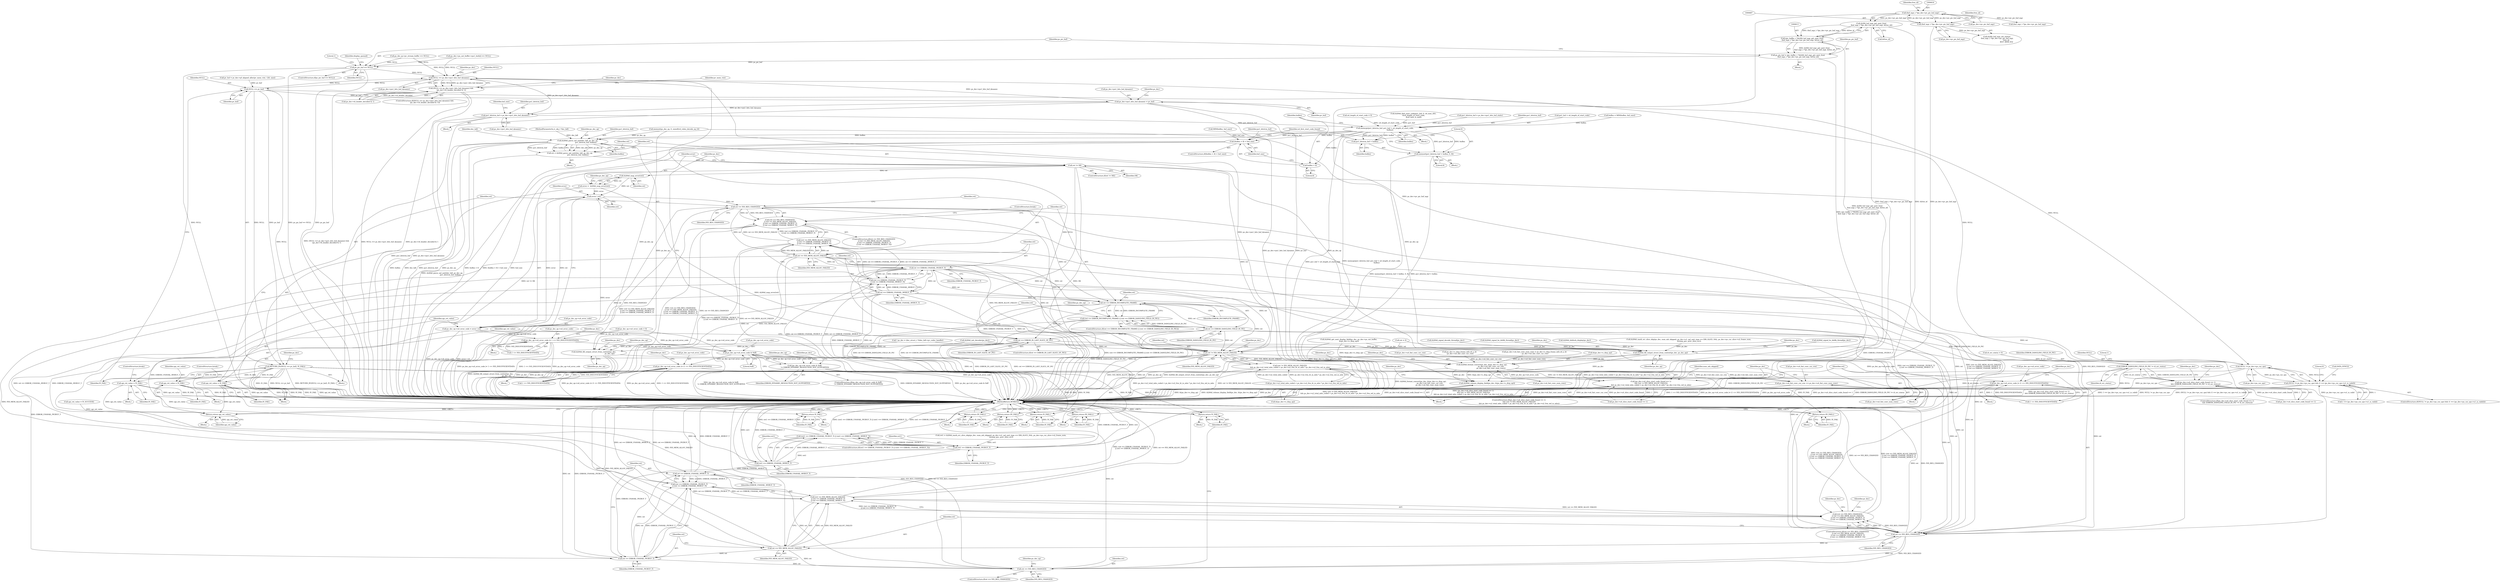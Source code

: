 digraph "0_Android_e629194c62a9a129ce378e08cb1059a8a53f1795@API" {
"1000614" [label="(Call,ih264_buf_mgr_get_next_free(\n (buf_mgr_t *)ps_dec->pv_pic_buf_mgr, &free_id))"];
"1000615" [label="(Call,(buf_mgr_t *)ps_dec->pv_pic_buf_mgr)"];
"1000686" [label="(Call,(buf_mgr_t *)ps_dec->pv_pic_buf_mgr)"];
"1000612" [label="(Call,(pic_buffer_t *)ih264_buf_mgr_get_next_free(\n (buf_mgr_t *)ps_dec->pv_pic_buf_mgr, &free_id))"];
"1000610" [label="(Call,ps_pic_buf = (pic_buffer_t *)ih264_buf_mgr_get_next_free(\n (buf_mgr_t *)ps_dec->pv_pic_buf_mgr, &free_id))"];
"1000623" [label="(Call,ps_pic_buf == NULL)"];
"1000990" [label="(Call,NULL == ps_dec->pu1_bits_buf_dynamic)"];
"1000989" [label="(Call,(NULL == ps_dec->pu1_bits_buf_dynamic) &&\n (ps_dec->i4_header_decoded & 1))"];
"1001031" [label="(Call,NULL == pv_buf)"];
"1001030" [label="(Call,RETURN_IF((NULL == pv_buf), IV_FAIL))"];
"1001190" [label="(Return,return (IV_FAIL);)"];
"1001258" [label="(Return,return (IV_FAIL);)"];
"1001303" [label="(Call,api_ret_value = IV_FAIL)"];
"1002122" [label="(Return,return api_ret_value;)"];
"1001338" [label="(Call,api_ret_value = IV_FAIL)"];
"1001347" [label="(Call,api_ret_value = IV_FAIL)"];
"1001395" [label="(Return,return (IV_FAIL);)"];
"1001534" [label="(Return,return IV_FAIL;)"];
"1001574" [label="(Return,return IV_FAIL;)"];
"1001786" [label="(Return,return (IV_FAIL);)"];
"1001847" [label="(Return,return IV_FAIL;)"];
"1001035" [label="(Call,ps_dec->pu1_bits_buf_dynamic = pv_buf)"];
"1001050" [label="(Call,pu1_bitstrm_buf = ps_dec->pu1_bits_buf_dynamic)"];
"1001195" [label="(Call,memcpy(pu1_bitstrm_buf, pu1_buf + u4_length_of_start_code,\n                   buflen))"];
"1001202" [label="(Call,(buflen + 8) < buf_size)"];
"1001203" [label="(Call,buflen + 8)"];
"1001208" [label="(Call,memset(pu1_bitstrm_buf + buflen, 0, 8))"];
"1001209" [label="(Call,pu1_bitstrm_buf + buflen)"];
"1001281" [label="(Call,ih264d_parse_nal_unit(dec_hdl, ps_dec_op,\n                              pu1_bitstrm_buf, buflen))"];
"1001243" [label="(Call,ih264d_fill_output_struct_from_context(ps_dec,\n                                                           ps_dec_op))"];
"1001279" [label="(Call,ret = ih264d_parse_nal_unit(dec_hdl, ps_dec_op,\n                              pu1_bitstrm_buf, buflen))"];
"1001287" [label="(Call,ret != OK)"];
"1001294" [label="(Call,ih264d_map_error(ret))"];
"1001292" [label="(Call,error =  ih264d_map_error(ret))"];
"1001300" [label="(Call,error | ret)"];
"1001296" [label="(Call,ps_dec_op->u4_error_code = error | ret)"];
"1001229" [label="(Call,ps_dec_op->u4_error_code |= 1 << IVD_INSUFFICIENTDATA)"];
"1001690" [label="(Call,ps_dec_op->u4_error_code & 0xff)"];
"1001689" [label="(Call,(ps_dec_op->u4_error_code & 0xff)\n != ERROR_DYNAMIC_RESOLUTION_NOT_SUPPORTED)"];
"1001722" [label="(Call,ps_dec_op->u4_error_code |= (1 << IVD_INSUFFICIENTDATA))"];
"1001742" [label="(Call,ps_dec_op->u4_error_code |= (1 << IVD_INSUFFICIENTDATA))"];
"1001308" [label="(Call,ret == IVD_RES_CHANGED)"];
"1001307" [label="(Call,(ret == IVD_RES_CHANGED)\n || (ret == IVD_MEM_ALLOC_FAILED)\n || (ret == ERROR_UNAVAIL_PICBUF_T)\n || (ret == ERROR_UNAVAIL_MVBUF_T))"];
"1001537" [label="(Call,(ret == IVD_RES_CHANGED)\n || (ret == IVD_MEM_ALLOC_FAILED)\n || (ret == ERROR_UNAVAIL_PICBUF_T)\n || (ret == ERROR_UNAVAIL_MVBUF_T))"];
"1001312" [label="(Call,ret == IVD_MEM_ALLOC_FAILED)"];
"1001311" [label="(Call,(ret == IVD_MEM_ALLOC_FAILED)\n || (ret == ERROR_UNAVAIL_PICBUF_T)\n || (ret == ERROR_UNAVAIL_MVBUF_T))"];
"1001541" [label="(Call,(ret == IVD_MEM_ALLOC_FAILED)\n || (ret == ERROR_UNAVAIL_PICBUF_T)\n || (ret == ERROR_UNAVAIL_MVBUF_T))"];
"1001316" [label="(Call,ret == ERROR_UNAVAIL_PICBUF_T)"];
"1001315" [label="(Call,(ret == ERROR_UNAVAIL_PICBUF_T)\n || (ret == ERROR_UNAVAIL_MVBUF_T))"];
"1001545" [label="(Call,(ret == ERROR_UNAVAIL_PICBUF_T)\n || (ret == ERROR_UNAVAIL_MVBUF_T))"];
"1001319" [label="(Call,ret == ERROR_UNAVAIL_MVBUF_T)"];
"1001326" [label="(Call,ret == ERROR_INCOMPLETE_FRAME)"];
"1001325" [label="(Call,(ret == ERROR_INCOMPLETE_FRAME) || (ret == ERROR_DANGLING_FIELD_IN_PIC))"];
"1001329" [label="(Call,ret == ERROR_DANGLING_FIELD_IN_PIC)"];
"1001343" [label="(Call,ret == ERROR_IN_LAST_SLICE_OF_PIC)"];
"1001458" [label="(Call,ret != IVD_MEM_ALLOC_FAILED)"];
"1001457" [label="(Call,(ret != IVD_MEM_ALLOC_FAILED)\n && ps_dec->u2_total_mbs_coded < ps_dec->u2_frm_ht_in_mbs * ps_dec->u2_frm_wd_in_mbs)"];
"1001451" [label="(Call,(ps_dec->u4_slice_start_code_found == 1)\n && (ret != IVD_MEM_ALLOC_FAILED)\n && ps_dec->u2_total_mbs_coded < ps_dec->u2_frm_ht_in_mbs * ps_dec->u2_frm_wd_in_mbs)"];
"1001538" [label="(Call,ret == IVD_RES_CHANGED)"];
"1001542" [label="(Call,ret == IVD_MEM_ALLOC_FAILED)"];
"1001546" [label="(Call,ret == ERROR_UNAVAIL_PICBUF_T)"];
"1001549" [label="(Call,ret == ERROR_UNAVAIL_MVBUF_T)"];
"1001565" [label="(Call,ret == IVD_RES_CHANGED)"];
"1001795" [label="(Call,ERROR_DANGLING_FIELD_IN_PIC != i4_err_status)"];
"1001789" [label="(Call,(ps_dec->u4_slice_start_code_found == 1)\n && (ERROR_DANGLING_FIELD_IN_PIC != i4_err_status))"];
"1001530" [label="(Call,ret1 == ERROR_UNAVAIL_MVBUF_T)"];
"1001526" [label="(Call,(ret1 == ERROR_UNAVAIL_PICBUF_T) || (ret1 == ERROR_UNAVAIL_MVBUF_T))"];
"1001527" [label="(Call,ret1 == ERROR_UNAVAIL_PICBUF_T)"];
"1002004" [label="(Call,ih264d_fill_output_struct_from_context(ps_dec, ps_dec_op))"];
"1002035" [label="(Call,ih264d_format_convert(ps_dec, &(ps_dec->s_disp_op),\n                                  ps_dec->u4_fmt_conv_cur_row,\n                                  ps_dec->u4_fmt_conv_num_rows))"];
"1002047" [label="(Call,ps_dec->u4_fmt_conv_cur_row += ps_dec->u4_fmt_conv_num_rows)"];
"1002054" [label="(Call,ih264d_release_display_field(ps_dec, &(ps_dec->s_disp_op)))"];
"1002082" [label="(Call,NULL != ps_dec->ps_cur_sps)"];
"1002081" [label="(Call,(NULL != ps_dec->ps_cur_sps) && (1 == (ps_dec->ps_cur_sps->u1_is_valid)))"];
"1001396" [label="(Identifier,IV_FAIL)"];
"1001289" [label="(Identifier,OK)"];
"1001245" [label="(Identifier,ps_dec_op)"];
"1002084" [label="(Call,ps_dec->ps_cur_sps)"];
"1002035" [label="(Call,ih264d_format_convert(ps_dec, &(ps_dec->s_disp_op),\n                                  ps_dec->u4_fmt_conv_cur_row,\n                                  ps_dec->u4_fmt_conv_num_rows))"];
"1001552" [label="(Block,)"];
"1001786" [label="(Return,return (IV_FAIL);)"];
"1001306" [label="(ControlStructure,if((ret == IVD_RES_CHANGED)\n || (ret == IVD_MEM_ALLOC_FAILED)\n || (ret == ERROR_UNAVAIL_PICBUF_T)\n || (ret == ERROR_UNAVAIL_MVBUF_T)))"];
"1001324" [label="(ControlStructure,if((ret == ERROR_INCOMPLETE_FRAME) || (ret == ERROR_DANGLING_FIELD_IN_PIC)))"];
"1002004" [label="(Call,ih264d_fill_output_struct_from_context(ps_dec, ps_dec_op))"];
"1001340" [label="(Identifier,IV_FAIL)"];
"1002098" [label="(Literal,0)"];
"1000630" [label="(Identifier,display_queued)"];
"1001200" [label="(Identifier,buflen)"];
"1001292" [label="(Call,error =  ih264d_map_error(ret))"];
"1001294" [label="(Call,ih264d_map_error(ret))"];
"1001229" [label="(Call,ps_dec_op->u4_error_code |= 1 << IVD_INSUFFICIENTDATA)"];
"1002088" [label="(Literal,1)"];
"1001211" [label="(Identifier,buflen)"];
"1001286" [label="(ControlStructure,if(ret != OK))"];
"1002124" [label="(MethodReturn,WORD32)"];
"1002026" [label="(Call,ps_dec->s_disp_frame_info.u4_y_ht\n - ps_dec->u4_fmt_conv_cur_row)"];
"1002056" [label="(Call,&(ps_dec->s_disp_op))"];
"1000192" [label="(Call,api_ret_value = IV_SUCCESS)"];
"1002048" [label="(Call,ps_dec->u4_fmt_conv_cur_row)"];
"1001052" [label="(Call,ps_dec->pu1_bits_buf_dynamic)"];
"1001538" [label="(Call,ret == IVD_RES_CHANGED)"];
"1001233" [label="(Call,1 << IVD_INSUFFICIENTDATA)"];
"1001685" [label="(Call,ih264d_signal_bs_deblk_thread(ps_dec))"];
"1001741" [label="(Block,)"];
"1001529" [label="(Identifier,ERROR_UNAVAIL_PICBUF_T)"];
"1001964" [label="(Block,)"];
"1001743" [label="(Call,ps_dec_op->u4_error_code)"];
"1001077" [label="(Call,ih264d_find_start_code(pu1_buf, 0, u4_max_ofst,\n &u4_length_of_start_code,\n &u4_next_is_aud))"];
"1001295" [label="(Identifier,ret)"];
"1001327" [label="(Identifier,ret)"];
"1001312" [label="(Call,ret == IVD_MEM_ALLOC_FAILED)"];
"1001450" [label="(ControlStructure,if((ps_dec->u4_slice_start_code_found == 1)\n && (ret != IVD_MEM_ALLOC_FAILED)\n && ps_dec->u2_total_mbs_coded < ps_dec->u2_frm_ht_in_mbs * ps_dec->u2_frm_wd_in_mbs))"];
"1001350" [label="(ControlStructure,break;)"];
"1000997" [label="(Identifier,ps_dec)"];
"1001338" [label="(Call,api_ret_value = IV_FAIL)"];
"1001279" [label="(Call,ret = ih264d_parse_nal_unit(dec_hdl, ps_dec_op,\n                              pu1_bitstrm_buf, buflen))"];
"1001318" [label="(Identifier,ERROR_UNAVAIL_PICBUF_T)"];
"1002022" [label="(Call,ps_dec->u4_fmt_conv_num_rows = ps_dec->s_disp_frame_info.u4_y_ht\n - ps_dec->u4_fmt_conv_cur_row)"];
"1001244" [label="(Identifier,ps_dec)"];
"1000686" [label="(Call,(buf_mgr_t *)ps_dec->pv_pic_buf_mgr)"];
"1000611" [label="(Identifier,ps_pic_buf)"];
"1000991" [label="(Identifier,NULL)"];
"1001311" [label="(Call,(ret == IVD_MEM_ALLOC_FAILED)\n || (ret == ERROR_UNAVAIL_PICBUF_T)\n || (ret == ERROR_UNAVAIL_MVBUF_T))"];
"1001345" [label="(Identifier,ERROR_IN_LAST_SLICE_OF_PIC)"];
"1001284" [label="(Identifier,pu1_bitstrm_buf)"];
"1001319" [label="(Call,ret == ERROR_UNAVAIL_MVBUF_T)"];
"1001795" [label="(Call,ERROR_DANGLING_FIELD_IN_PIC != i4_err_status)"];
"1000614" [label="(Call,ih264_buf_mgr_get_next_free(\n (buf_mgr_t *)ps_dec->pv_pic_buf_mgr, &free_id))"];
"1001676" [label="(Call,ih264d_signal_decode_thread(ps_dec))"];
"1002037" [label="(Call,&(ps_dec->s_disp_op))"];
"1001542" [label="(Call,ret == IVD_MEM_ALLOC_FAILED)"];
"1000691" [label="(Identifier,free_id)"];
"1001308" [label="(Call,ret == IVD_RES_CHANGED)"];
"1001049" [label="(Block,)"];
"1001571" [label="(Identifier,ps_dec_op)"];
"1001304" [label="(Identifier,api_ret_value)"];
"1000620" [label="(Call,&free_id)"];
"1001344" [label="(Identifier,ret)"];
"1001302" [label="(Identifier,ret)"];
"1001213" [label="(Literal,8)"];
"1001036" [label="(Call,ps_dec->pu1_bits_buf_dynamic)"];
"1000995" [label="(Call,ps_dec->i4_header_decoded & 1)"];
"1001212" [label="(Literal,0)"];
"1001541" [label="(Call,(ret == IVD_MEM_ALLOC_FAILED)\n || (ret == ERROR_UNAVAIL_PICBUF_T)\n || (ret == ERROR_UNAVAIL_MVBUF_T))"];
"1001463" [label="(Identifier,ps_dec)"];
"1001733" [label="(Identifier,ps_dec)"];
"1001962" [label="(Call,ih264d_signal_bs_deblk_thread(ps_dec))"];
"1001248" [label="(Identifier,ps_dec_op)"];
"1001039" [label="(Identifier,pv_buf)"];
"1001145" [label="(Block,)"];
"1001047" [label="(Identifier,ps_dec)"];
"1001451" [label="(Call,(ps_dec->u4_slice_start_code_found == 1)\n && (ret != IVD_MEM_ALLOC_FAILED)\n && ps_dec->u2_total_mbs_coded < ps_dec->u2_frm_ht_in_mbs * ps_dec->u2_frm_wd_in_mbs)"];
"1001540" [label="(Identifier,IVD_RES_CHANGED)"];
"1001575" [label="(Identifier,IV_FAIL)"];
"1001297" [label="(Call,ps_dec_op->u4_error_code)"];
"1001796" [label="(Identifier,ERROR_DANGLING_FIELD_IN_PIC)"];
"1001461" [label="(Call,ps_dec->u2_total_mbs_coded < ps_dec->u2_frm_ht_in_mbs * ps_dec->u2_frm_wd_in_mbs)"];
"1002081" [label="(Call,(NULL != ps_dec->ps_cur_sps) && (1 == (ps_dec->ps_cur_sps->u1_is_valid)))"];
"1002080" [label="(ControlStructure,if((NULL != ps_dec->ps_cur_sps) && (1 == (ps_dec->ps_cur_sps->u1_is_valid))))"];
"1001282" [label="(Identifier,dec_hdl)"];
"1001528" [label="(Identifier,ret1)"];
"1001034" [label="(Identifier,IV_FAIL)"];
"1001207" [label="(Block,)"];
"1000966" [label="(Block,)"];
"1001690" [label="(Call,ps_dec_op->u4_error_code & 0xff)"];
"1001695" [label="(Identifier,ERROR_DYNAMIC_RESOLUTION_NOT_SUPPORTED)"];
"1001539" [label="(Identifier,ret)"];
"1002083" [label="(Identifier,NULL)"];
"1001395" [label="(Return,return (IV_FAIL);)"];
"1001242" [label="(Block,)"];
"1001298" [label="(Identifier,ps_dec_op)"];
"1001330" [label="(Identifier,ret)"];
"1001190" [label="(Return,return (IV_FAIL);)"];
"1001348" [label="(Identifier,api_ret_value)"];
"1001346" [label="(Block,)"];
"1000612" [label="(Call,(pic_buffer_t *)ih264_buf_mgr_get_next_free(\n (buf_mgr_t *)ps_dec->pv_pic_buf_mgr, &free_id))"];
"1001280" [label="(Identifier,ret)"];
"1001718" [label="(Identifier,ps_dec)"];
"1001191" [label="(Identifier,IV_FAIL)"];
"1001349" [label="(Identifier,IV_FAIL)"];
"1001042" [label="(Identifier,ps_dec)"];
"1001310" [label="(Identifier,IVD_RES_CHANGED)"];
"1002122" [label="(Return,return api_ret_value;)"];
"1001287" [label="(Call,ret != OK)"];
"1000260" [label="(Call,ps_dec_ip->pv_stream_buffer == NULL)"];
"1002006" [label="(Identifier,ps_dec_op)"];
"1002005" [label="(Identifier,ps_dec)"];
"1002036" [label="(Identifier,ps_dec)"];
"1001694" [label="(Literal,0xff)"];
"1002123" [label="(Identifier,api_ret_value)"];
"1000989" [label="(Call,(NULL == ps_dec->pu1_bits_buf_dynamic) &&\n (ps_dec->i4_header_decoded & 1))"];
"1000153" [label="(Call,* ps_dec = (dec_struct_t *)(dec_hdl->pv_codec_handle))"];
"1001313" [label="(Identifier,ret)"];
"1001341" [label="(ControlStructure,break;)"];
"1001285" [label="(Identifier,buflen)"];
"1001035" [label="(Call,ps_dec->pu1_bits_buf_dynamic = pv_buf)"];
"1001787" [label="(Identifier,IV_FAIL)"];
"1001215" [label="(Identifier,u4_first_start_code_found)"];
"1000896" [label="(Call,ih264d_init_decoder(ps_dec))"];
"1001452" [label="(Call,ps_dec->u4_slice_start_code_found == 1)"];
"1001000" [label="(Block,)"];
"1001353" [label="(Identifier,ps_dec)"];
"1001305" [label="(Identifier,IV_FAIL)"];
"1000608" [label="(Block,)"];
"1001544" [label="(Identifier,IVD_MEM_ALLOC_FAILED)"];
"1001095" [label="(Call,MIN(buflen, buf_size))"];
"1001031" [label="(Call,NULL == pv_buf)"];
"1001564" [label="(ControlStructure,if(ret == IVD_RES_CHANGED))"];
"1001323" [label="(ControlStructure,break;)"];
"1001317" [label="(Identifier,ret)"];
"1002051" [label="(Call,ps_dec->u4_fmt_conv_num_rows)"];
"1001751" [label="(Identifier,ps_dec)"];
"1001205" [label="(Literal,8)"];
"1002049" [label="(Identifier,ps_dec)"];
"1001037" [label="(Identifier,ps_dec)"];
"1001326" [label="(Call,ret == ERROR_INCOMPLETE_FRAME)"];
"1001329" [label="(Call,ret == ERROR_DANGLING_FIELD_IN_PIC)"];
"1001746" [label="(Call,1 << IVD_INSUFFICIENTDATA)"];
"1001325" [label="(Call,(ret == ERROR_INCOMPLETE_FRAME) || (ret == ERROR_DANGLING_FIELD_IN_PIC))"];
"1001547" [label="(Identifier,ret)"];
"1001789" [label="(Call,(ps_dec->u4_slice_start_code_found == 1)\n && (ERROR_DANGLING_FIELD_IN_PIC != i4_err_status))"];
"1001788" [label="(ControlStructure,if((ps_dec->u4_slice_start_code_found == 1)\n && (ERROR_DANGLING_FIELD_IN_PIC != i4_err_status)))"];
"1001840" [label="(Call,ih264d_deblock_display(ps_dec))"];
"1001201" [label="(ControlStructure,if((buflen + 8) < buf_size))"];
"1001209" [label="(Call,pu1_bitstrm_buf + buflen)"];
"1000622" [label="(ControlStructure,if(ps_pic_buf == NULL))"];
"1001032" [label="(Identifier,NULL)"];
"1001210" [label="(Identifier,pu1_bitstrm_buf)"];
"1001315" [label="(Call,(ret == ERROR_UNAVAIL_PICBUF_T)\n || (ret == ERROR_UNAVAIL_MVBUF_T))"];
"1001790" [label="(Call,ps_dec->u4_slice_start_code_found == 1)"];
"1001509" [label="(Call,ih264d_mark_err_slice_skip(ps_dec, num_mb_skipped, ps_dec->u1_nal_unit_type == IDR_SLICE_NAL, ps_dec->ps_cur_slice->u2_frame_num,\n &temp_poc, prev_slice_err))"];
"1001195" [label="(Call,memcpy(pu1_bitstrm_buf, pu1_buf + u4_length_of_start_code,\n                   buflen))"];
"1001290" [label="(Block,)"];
"1000623" [label="(Call,ps_pic_buf == NULL)"];
"1001347" [label="(Call,api_ret_value = IV_FAIL)"];
"1001321" [label="(Identifier,ERROR_UNAVAIL_MVBUF_T)"];
"1000151" [label="(Block,)"];
"1001699" [label="(Identifier,ps_dec_op)"];
"1001281" [label="(Call,ih264d_parse_nal_unit(dec_hdl, ps_dec_op,\n                              pu1_bitstrm_buf, buflen))"];
"1000148" [label="(MethodParameterIn,iv_obj_t *dec_hdl)"];
"1001847" [label="(Return,return IV_FAIL;)"];
"1001721" [label="(Block,)"];
"1001202" [label="(Call,(buflen + 8) < buf_size)"];
"1001301" [label="(Identifier,error)"];
"1001848" [label="(Identifier,IV_FAIL)"];
"1001526" [label="(Call,(ret1 == ERROR_UNAVAIL_PICBUF_T) || (ret1 == ERROR_UNAVAIL_MVBUF_T))"];
"1000621" [label="(Identifier,free_id)"];
"1001335" [label="(Identifier,ps_dec_op)"];
"1001578" [label="(Identifier,ps_dec)"];
"1001005" [label="(Identifier,pv_mem_ctxt)"];
"1001460" [label="(Identifier,IVD_MEM_ALLOC_FAILED)"];
"1001958" [label="(Identifier,ps_dec)"];
"1001303" [label="(Call,api_ret_value = IV_FAIL)"];
"1001243" [label="(Call,ih264d_fill_output_struct_from_context(ps_dec,\n                                                           ps_dec_op))"];
"1001458" [label="(Call,ret != IVD_MEM_ALLOC_FAILED)"];
"1000610" [label="(Call,ps_pic_buf = (pic_buffer_t *)ih264_buf_mgr_get_next_free(\n (buf_mgr_t *)ps_dec->pv_pic_buf_mgr, &free_id))"];
"1001062" [label="(Call,pu1_bitstrm_buf = ps_dec->pu1_bits_buf_static)"];
"1002055" [label="(Identifier,ps_dec)"];
"1001223" [label="(Block,)"];
"1001722" [label="(Call,ps_dec_op->u4_error_code |= (1 << IVD_INSUFFICIENTDATA))"];
"1001533" [label="(Block,)"];
"1001206" [label="(Identifier,buf_size)"];
"1001567" [label="(Identifier,IVD_RES_CHANGED)"];
"1002087" [label="(Call,1 == (ps_dec->ps_cur_sps->u1_is_valid))"];
"1001196" [label="(Identifier,pu1_bitstrm_buf)"];
"1001197" [label="(Call,pu1_buf + u4_length_of_start_code)"];
"1001204" [label="(Identifier,buflen)"];
"1001689" [label="(Call,(ps_dec_op->u4_error_code & 0xff)\n != ERROR_DYNAMIC_RESOLUTION_NOT_SUPPORTED)"];
"1002064" [label="(Identifier,ps_dec)"];
"1001726" [label="(Call,1 << IVD_INSUFFICIENTDATA)"];
"1001723" [label="(Call,ps_dec_op->u4_error_code)"];
"1001548" [label="(Identifier,ERROR_UNAVAIL_PICBUF_T)"];
"1001532" [label="(Identifier,ERROR_UNAVAIL_MVBUF_T)"];
"1001314" [label="(Identifier,IVD_MEM_ALLOC_FAILED)"];
"1001688" [label="(ControlStructure,if((ps_dec_op->u4_error_code & 0xff)\n != ERROR_DYNAMIC_RESOLUTION_NOT_SUPPORTED))"];
"1001534" [label="(Return,return IV_FAIL;)"];
"1002082" [label="(Call,NULL != ps_dec->ps_cur_sps)"];
"1001566" [label="(Identifier,ret)"];
"1001293" [label="(Identifier,error)"];
"1001300" [label="(Call,error | ret)"];
"1001507" [label="(Call,ret1 = ih264d_mark_err_slice_skip(ps_dec, num_mb_skipped, ps_dec->u1_nal_unit_type == IDR_SLICE_NAL, ps_dec->ps_cur_slice->u2_frame_num,\n &temp_poc, prev_slice_err))"];
"1000617" [label="(Call,ps_dec->pv_pic_buf_mgr)"];
"1001230" [label="(Call,ps_dec_op->u4_error_code)"];
"1001550" [label="(Identifier,ret)"];
"1002116" [label="(Call,DATA_SYNC())"];
"1001535" [label="(Identifier,IV_FAIL)"];
"1001342" [label="(ControlStructure,if(ret == ERROR_IN_LAST_SLICE_OF_PIC))"];
"1001527" [label="(Call,ret1 == ERROR_UNAVAIL_PICBUF_T)"];
"1001051" [label="(Identifier,pu1_bitstrm_buf)"];
"1001742" [label="(Call,ps_dec_op->u4_error_code |= (1 << IVD_INSUFFICIENTDATA))"];
"1000678" [label="(Literal,1)"];
"1001283" [label="(Identifier,ps_dec_op)"];
"1001307" [label="(Call,(ret == IVD_RES_CHANGED)\n || (ret == IVD_MEM_ALLOC_FAILED)\n || (ret == ERROR_UNAVAIL_PICBUF_T)\n || (ret == ERROR_UNAVAIL_MVBUF_T))"];
"1001030" [label="(Call,RETURN_IF((NULL == pv_buf), IV_FAIL))"];
"1001753" [label="(Block,)"];
"1001537" [label="(Call,(ret == IVD_RES_CHANGED)\n || (ret == IVD_MEM_ALLOC_FAILED)\n || (ret == ERROR_UNAVAIL_PICBUF_T)\n || (ret == ERROR_UNAVAIL_MVBUF_T))"];
"1001551" [label="(Identifier,ERROR_UNAVAIL_MVBUF_T)"];
"1001802" [label="(Identifier,ps_dec)"];
"1001339" [label="(Identifier,api_ret_value)"];
"1001536" [label="(ControlStructure,if((ret == IVD_RES_CHANGED)\n || (ret == IVD_MEM_ALLOC_FAILED)\n || (ret == ERROR_UNAVAIL_PICBUF_T)\n || (ret == ERROR_UNAVAIL_MVBUF_T)))"];
"1002041" [label="(Call,ps_dec->u4_fmt_conv_cur_row)"];
"1001208" [label="(Call,memset(pu1_bitstrm_buf + buflen, 0, 8))"];
"1000624" [label="(Identifier,ps_pic_buf)"];
"1001546" [label="(Call,ret == ERROR_UNAVAIL_PICBUF_T)"];
"1001478" [label="(Identifier,num_mb_skipped)"];
"1001574" [label="(Return,return IV_FAIL;)"];
"1001332" [label="(Block,)"];
"1001093" [label="(Call,buflen = MIN(buflen, buf_size))"];
"1001459" [label="(Identifier,ret)"];
"1002021" [label="(Block,)"];
"1001239" [label="(Identifier,ps_dec)"];
"1001050" [label="(Call,pu1_bitstrm_buf = ps_dec->pu1_bits_buf_dynamic)"];
"1001797" [label="(Identifier,i4_err_status)"];
"1001554" [label="(Identifier,ps_dec)"];
"1002044" [label="(Call,ps_dec->u4_fmt_conv_num_rows)"];
"1001259" [label="(Identifier,IV_FAIL)"];
"1001545" [label="(Call,(ret == ERROR_UNAVAIL_PICBUF_T)\n || (ret == ERROR_UNAVAIL_MVBUF_T))"];
"1000161" [label="(Call,i4_err_status = 0)"];
"1001309" [label="(Identifier,ret)"];
"1001296" [label="(Call,ps_dec_op->u4_error_code = error | ret)"];
"1001320" [label="(Identifier,ret)"];
"1000625" [label="(Identifier,NULL)"];
"1000688" [label="(Call,ps_dec->pv_pic_buf_mgr)"];
"1000988" [label="(ControlStructure,if((NULL == ps_dec->pu1_bits_buf_dynamic) &&\n (ps_dec->i4_header_decoded & 1)))"];
"1001194" [label="(Block,)"];
"1001846" [label="(Block,)"];
"1000685" [label="(Call,ih264_buf_mgr_set_status(\n (buf_mgr_t *)ps_dec->pv_pic_buf_mgr,\n                                    free_id,\n                                    BUF_MGR_IO))"];
"1002010" [label="(Identifier,ps_dec)"];
"1001033" [label="(Identifier,pv_buf)"];
"1001976" [label="(Call,ih264d_get_next_display_field(ps_dec, ps_dec->ps_out_buffer,\n &(ps_dec->s_disp_op)))"];
"1000406" [label="(Call,ps_dec->ps_out_buffer->pu1_bufs[i] == NULL)"];
"1001355" [label="(Block,)"];
"1002047" [label="(Call,ps_dec->u4_fmt_conv_cur_row += ps_dec->u4_fmt_conv_num_rows)"];
"1001024" [label="(Call,pv_buf = ps_dec->pf_aligned_alloc(pv_mem_ctxt, 128, size))"];
"1000227" [label="(Call,memset(ps_dec_op, 0, sizeof(ivd_video_decode_op_t)))"];
"1001525" [label="(ControlStructure,if((ret1 == ERROR_UNAVAIL_PICBUF_T) || (ret1 == ERROR_UNAVAIL_MVBUF_T)))"];
"1000992" [label="(Call,ps_dec->pu1_bits_buf_dynamic)"];
"1001203" [label="(Call,buflen + 8)"];
"1001288" [label="(Identifier,ret)"];
"1000476" [label="(Call,ps_dec_op->u4_error_code = 0)"];
"1001457" [label="(Call,(ret != IVD_MEM_ALLOC_FAILED)\n && ps_dec->u2_total_mbs_coded < ps_dec->u2_frm_ht_in_mbs * ps_dec->u2_frm_wd_in_mbs)"];
"1000615" [label="(Call,(buf_mgr_t *)ps_dec->pv_pic_buf_mgr)"];
"1001258" [label="(Return,return (IV_FAIL);)"];
"1001316" [label="(Call,ret == ERROR_UNAVAIL_PICBUF_T)"];
"1001549" [label="(Call,ret == ERROR_UNAVAIL_MVBUF_T)"];
"1001565" [label="(Call,ret == IVD_RES_CHANGED)"];
"1001531" [label="(Identifier,ret1)"];
"1001343" [label="(Call,ret == ERROR_IN_LAST_SLICE_OF_PIC)"];
"1001530" [label="(Call,ret1 == ERROR_UNAVAIL_MVBUF_T)"];
"1001543" [label="(Identifier,ret)"];
"1000188" [label="(Call,ret = 0)"];
"1001056" [label="(Identifier,buf_size)"];
"1001691" [label="(Call,ps_dec_op->u4_error_code)"];
"1000990" [label="(Call,NULL == ps_dec->pu1_bits_buf_dynamic)"];
"1001328" [label="(Identifier,ERROR_INCOMPLETE_FRAME)"];
"1001331" [label="(Identifier,ERROR_DANGLING_FIELD_IN_PIC)"];
"1002054" [label="(Call,ih264d_release_display_field(ps_dec, &(ps_dec->s_disp_op)))"];
"1000696" [label="(Call,(buf_mgr_t *)ps_dec->pv_pic_buf_mgr)"];
"1000171" [label="(Call,u4_length_of_start_code = 0)"];
"1000614" -> "1000612"  [label="AST: "];
"1000614" -> "1000620"  [label="CFG: "];
"1000615" -> "1000614"  [label="AST: "];
"1000620" -> "1000614"  [label="AST: "];
"1000612" -> "1000614"  [label="CFG: "];
"1000614" -> "1002124"  [label="DDG: (buf_mgr_t *)ps_dec->pv_pic_buf_mgr"];
"1000614" -> "1002124"  [label="DDG: &free_id"];
"1000614" -> "1000612"  [label="DDG: (buf_mgr_t *)ps_dec->pv_pic_buf_mgr"];
"1000614" -> "1000612"  [label="DDG: &free_id"];
"1000615" -> "1000614"  [label="DDG: ps_dec->pv_pic_buf_mgr"];
"1000615" -> "1000617"  [label="CFG: "];
"1000616" -> "1000615"  [label="AST: "];
"1000617" -> "1000615"  [label="AST: "];
"1000621" -> "1000615"  [label="CFG: "];
"1000615" -> "1002124"  [label="DDG: ps_dec->pv_pic_buf_mgr"];
"1000686" -> "1000615"  [label="DDG: ps_dec->pv_pic_buf_mgr"];
"1000615" -> "1000686"  [label="DDG: ps_dec->pv_pic_buf_mgr"];
"1000615" -> "1000696"  [label="DDG: ps_dec->pv_pic_buf_mgr"];
"1000686" -> "1000685"  [label="AST: "];
"1000686" -> "1000688"  [label="CFG: "];
"1000687" -> "1000686"  [label="AST: "];
"1000688" -> "1000686"  [label="AST: "];
"1000691" -> "1000686"  [label="CFG: "];
"1000686" -> "1002124"  [label="DDG: ps_dec->pv_pic_buf_mgr"];
"1000686" -> "1000685"  [label="DDG: ps_dec->pv_pic_buf_mgr"];
"1000612" -> "1000610"  [label="AST: "];
"1000613" -> "1000612"  [label="AST: "];
"1000610" -> "1000612"  [label="CFG: "];
"1000612" -> "1002124"  [label="DDG: ih264_buf_mgr_get_next_free(\n (buf_mgr_t *)ps_dec->pv_pic_buf_mgr, &free_id)"];
"1000612" -> "1000610"  [label="DDG: ih264_buf_mgr_get_next_free(\n (buf_mgr_t *)ps_dec->pv_pic_buf_mgr, &free_id)"];
"1000610" -> "1000608"  [label="AST: "];
"1000611" -> "1000610"  [label="AST: "];
"1000624" -> "1000610"  [label="CFG: "];
"1000610" -> "1002124"  [label="DDG: (pic_buffer_t *)ih264_buf_mgr_get_next_free(\n (buf_mgr_t *)ps_dec->pv_pic_buf_mgr, &free_id)"];
"1000610" -> "1000623"  [label="DDG: ps_pic_buf"];
"1000623" -> "1000622"  [label="AST: "];
"1000623" -> "1000625"  [label="CFG: "];
"1000624" -> "1000623"  [label="AST: "];
"1000625" -> "1000623"  [label="AST: "];
"1000630" -> "1000623"  [label="CFG: "];
"1000678" -> "1000623"  [label="CFG: "];
"1000623" -> "1002124"  [label="DDG: ps_pic_buf == NULL"];
"1000623" -> "1002124"  [label="DDG: ps_pic_buf"];
"1000623" -> "1002124"  [label="DDG: NULL"];
"1000406" -> "1000623"  [label="DDG: NULL"];
"1000260" -> "1000623"  [label="DDG: NULL"];
"1000623" -> "1000990"  [label="DDG: NULL"];
"1000990" -> "1000989"  [label="AST: "];
"1000990" -> "1000992"  [label="CFG: "];
"1000991" -> "1000990"  [label="AST: "];
"1000992" -> "1000990"  [label="AST: "];
"1000997" -> "1000990"  [label="CFG: "];
"1000989" -> "1000990"  [label="CFG: "];
"1000990" -> "1002124"  [label="DDG: NULL"];
"1000990" -> "1002124"  [label="DDG: ps_dec->pu1_bits_buf_dynamic"];
"1000990" -> "1000989"  [label="DDG: NULL"];
"1000990" -> "1000989"  [label="DDG: ps_dec->pu1_bits_buf_dynamic"];
"1000406" -> "1000990"  [label="DDG: NULL"];
"1001031" -> "1000990"  [label="DDG: NULL"];
"1000260" -> "1000990"  [label="DDG: NULL"];
"1001035" -> "1000990"  [label="DDG: ps_dec->pu1_bits_buf_dynamic"];
"1000990" -> "1001031"  [label="DDG: NULL"];
"1000990" -> "1001050"  [label="DDG: ps_dec->pu1_bits_buf_dynamic"];
"1000990" -> "1002082"  [label="DDG: NULL"];
"1000989" -> "1000988"  [label="AST: "];
"1000989" -> "1000995"  [label="CFG: "];
"1000995" -> "1000989"  [label="AST: "];
"1001005" -> "1000989"  [label="CFG: "];
"1001047" -> "1000989"  [label="CFG: "];
"1000989" -> "1002124"  [label="DDG: (NULL == ps_dec->pu1_bits_buf_dynamic) &&\n (ps_dec->i4_header_decoded & 1)"];
"1000989" -> "1002124"  [label="DDG: NULL == ps_dec->pu1_bits_buf_dynamic"];
"1000989" -> "1002124"  [label="DDG: ps_dec->i4_header_decoded & 1"];
"1000995" -> "1000989"  [label="DDG: ps_dec->i4_header_decoded"];
"1000995" -> "1000989"  [label="DDG: 1"];
"1001031" -> "1001030"  [label="AST: "];
"1001031" -> "1001033"  [label="CFG: "];
"1001032" -> "1001031"  [label="AST: "];
"1001033" -> "1001031"  [label="AST: "];
"1001034" -> "1001031"  [label="CFG: "];
"1001031" -> "1002124"  [label="DDG: NULL"];
"1001031" -> "1001030"  [label="DDG: NULL"];
"1001031" -> "1001030"  [label="DDG: pv_buf"];
"1001024" -> "1001031"  [label="DDG: pv_buf"];
"1001031" -> "1001035"  [label="DDG: pv_buf"];
"1001031" -> "1002082"  [label="DDG: NULL"];
"1001030" -> "1001000"  [label="AST: "];
"1001030" -> "1001034"  [label="CFG: "];
"1001034" -> "1001030"  [label="AST: "];
"1001037" -> "1001030"  [label="CFG: "];
"1001030" -> "1002124"  [label="DDG: RETURN_IF((NULL == pv_buf), IV_FAIL)"];
"1001030" -> "1002124"  [label="DDG: IV_FAIL"];
"1001030" -> "1002124"  [label="DDG: NULL == pv_buf"];
"1001030" -> "1001190"  [label="DDG: IV_FAIL"];
"1001030" -> "1001258"  [label="DDG: IV_FAIL"];
"1001030" -> "1001303"  [label="DDG: IV_FAIL"];
"1001030" -> "1001338"  [label="DDG: IV_FAIL"];
"1001030" -> "1001347"  [label="DDG: IV_FAIL"];
"1001030" -> "1001395"  [label="DDG: IV_FAIL"];
"1001030" -> "1001534"  [label="DDG: IV_FAIL"];
"1001030" -> "1001574"  [label="DDG: IV_FAIL"];
"1001030" -> "1001786"  [label="DDG: IV_FAIL"];
"1001030" -> "1001847"  [label="DDG: IV_FAIL"];
"1001190" -> "1001145"  [label="AST: "];
"1001190" -> "1001191"  [label="CFG: "];
"1001191" -> "1001190"  [label="AST: "];
"1002124" -> "1001190"  [label="CFG: "];
"1001190" -> "1002124"  [label="DDG: <RET>"];
"1001191" -> "1001190"  [label="DDG: IV_FAIL"];
"1001258" -> "1001242"  [label="AST: "];
"1001258" -> "1001259"  [label="CFG: "];
"1001259" -> "1001258"  [label="AST: "];
"1002124" -> "1001258"  [label="CFG: "];
"1001258" -> "1002124"  [label="DDG: <RET>"];
"1001259" -> "1001258"  [label="DDG: IV_FAIL"];
"1001303" -> "1001290"  [label="AST: "];
"1001303" -> "1001305"  [label="CFG: "];
"1001304" -> "1001303"  [label="AST: "];
"1001305" -> "1001303"  [label="AST: "];
"1001309" -> "1001303"  [label="CFG: "];
"1001303" -> "1002124"  [label="DDG: api_ret_value"];
"1001303" -> "1002124"  [label="DDG: IV_FAIL"];
"1001303" -> "1002122"  [label="DDG: api_ret_value"];
"1002122" -> "1000151"  [label="AST: "];
"1002122" -> "1002123"  [label="CFG: "];
"1002123" -> "1002122"  [label="AST: "];
"1002124" -> "1002122"  [label="CFG: "];
"1002122" -> "1002124"  [label="DDG: <RET>"];
"1002123" -> "1002122"  [label="DDG: api_ret_value"];
"1001347" -> "1002122"  [label="DDG: api_ret_value"];
"1001338" -> "1002122"  [label="DDG: api_ret_value"];
"1000192" -> "1002122"  [label="DDG: api_ret_value"];
"1001338" -> "1001332"  [label="AST: "];
"1001338" -> "1001340"  [label="CFG: "];
"1001339" -> "1001338"  [label="AST: "];
"1001340" -> "1001338"  [label="AST: "];
"1001341" -> "1001338"  [label="CFG: "];
"1001338" -> "1002124"  [label="DDG: api_ret_value"];
"1001338" -> "1002124"  [label="DDG: IV_FAIL"];
"1001347" -> "1001346"  [label="AST: "];
"1001347" -> "1001349"  [label="CFG: "];
"1001348" -> "1001347"  [label="AST: "];
"1001349" -> "1001347"  [label="AST: "];
"1001350" -> "1001347"  [label="CFG: "];
"1001347" -> "1002124"  [label="DDG: IV_FAIL"];
"1001347" -> "1002124"  [label="DDG: api_ret_value"];
"1001395" -> "1001355"  [label="AST: "];
"1001395" -> "1001396"  [label="CFG: "];
"1001396" -> "1001395"  [label="AST: "];
"1002124" -> "1001395"  [label="CFG: "];
"1001395" -> "1002124"  [label="DDG: <RET>"];
"1001396" -> "1001395"  [label="DDG: IV_FAIL"];
"1001534" -> "1001533"  [label="AST: "];
"1001534" -> "1001535"  [label="CFG: "];
"1001535" -> "1001534"  [label="AST: "];
"1002124" -> "1001534"  [label="CFG: "];
"1001534" -> "1002124"  [label="DDG: <RET>"];
"1001535" -> "1001534"  [label="DDG: IV_FAIL"];
"1001574" -> "1001552"  [label="AST: "];
"1001574" -> "1001575"  [label="CFG: "];
"1001575" -> "1001574"  [label="AST: "];
"1002124" -> "1001574"  [label="CFG: "];
"1001574" -> "1002124"  [label="DDG: <RET>"];
"1001575" -> "1001574"  [label="DDG: IV_FAIL"];
"1001786" -> "1001753"  [label="AST: "];
"1001786" -> "1001787"  [label="CFG: "];
"1001787" -> "1001786"  [label="AST: "];
"1002124" -> "1001786"  [label="CFG: "];
"1001786" -> "1002124"  [label="DDG: <RET>"];
"1001787" -> "1001786"  [label="DDG: IV_FAIL"];
"1001847" -> "1001846"  [label="AST: "];
"1001847" -> "1001848"  [label="CFG: "];
"1001848" -> "1001847"  [label="AST: "];
"1002124" -> "1001847"  [label="CFG: "];
"1001847" -> "1002124"  [label="DDG: <RET>"];
"1001848" -> "1001847"  [label="DDG: IV_FAIL"];
"1001035" -> "1001000"  [label="AST: "];
"1001035" -> "1001039"  [label="CFG: "];
"1001036" -> "1001035"  [label="AST: "];
"1001039" -> "1001035"  [label="AST: "];
"1001042" -> "1001035"  [label="CFG: "];
"1001035" -> "1002124"  [label="DDG: ps_dec->pu1_bits_buf_dynamic"];
"1001035" -> "1002124"  [label="DDG: pv_buf"];
"1001035" -> "1001050"  [label="DDG: ps_dec->pu1_bits_buf_dynamic"];
"1001050" -> "1001049"  [label="AST: "];
"1001050" -> "1001052"  [label="CFG: "];
"1001051" -> "1001050"  [label="AST: "];
"1001052" -> "1001050"  [label="AST: "];
"1001056" -> "1001050"  [label="CFG: "];
"1001050" -> "1002124"  [label="DDG: pu1_bitstrm_buf"];
"1001050" -> "1002124"  [label="DDG: ps_dec->pu1_bits_buf_dynamic"];
"1001050" -> "1001195"  [label="DDG: pu1_bitstrm_buf"];
"1001195" -> "1001194"  [label="AST: "];
"1001195" -> "1001200"  [label="CFG: "];
"1001196" -> "1001195"  [label="AST: "];
"1001197" -> "1001195"  [label="AST: "];
"1001200" -> "1001195"  [label="AST: "];
"1001204" -> "1001195"  [label="CFG: "];
"1001195" -> "1002124"  [label="DDG: pu1_buf + u4_length_of_start_code"];
"1001195" -> "1002124"  [label="DDG: memcpy(pu1_bitstrm_buf, pu1_buf + u4_length_of_start_code,\n                   buflen)"];
"1001062" -> "1001195"  [label="DDG: pu1_bitstrm_buf"];
"1001077" -> "1001195"  [label="DDG: pu1_buf"];
"1000171" -> "1001195"  [label="DDG: u4_length_of_start_code"];
"1001093" -> "1001195"  [label="DDG: buflen"];
"1001195" -> "1001202"  [label="DDG: buflen"];
"1001195" -> "1001203"  [label="DDG: buflen"];
"1001195" -> "1001208"  [label="DDG: pu1_bitstrm_buf"];
"1001195" -> "1001208"  [label="DDG: buflen"];
"1001195" -> "1001209"  [label="DDG: pu1_bitstrm_buf"];
"1001195" -> "1001209"  [label="DDG: buflen"];
"1001195" -> "1001281"  [label="DDG: pu1_bitstrm_buf"];
"1001195" -> "1001281"  [label="DDG: buflen"];
"1001202" -> "1001201"  [label="AST: "];
"1001202" -> "1001206"  [label="CFG: "];
"1001203" -> "1001202"  [label="AST: "];
"1001206" -> "1001202"  [label="AST: "];
"1001210" -> "1001202"  [label="CFG: "];
"1001215" -> "1001202"  [label="CFG: "];
"1001202" -> "1002124"  [label="DDG: (buflen + 8) < buf_size"];
"1001202" -> "1002124"  [label="DDG: buf_size"];
"1001202" -> "1002124"  [label="DDG: buflen + 8"];
"1001095" -> "1001202"  [label="DDG: buf_size"];
"1001203" -> "1001205"  [label="CFG: "];
"1001204" -> "1001203"  [label="AST: "];
"1001205" -> "1001203"  [label="AST: "];
"1001206" -> "1001203"  [label="CFG: "];
"1001208" -> "1001207"  [label="AST: "];
"1001208" -> "1001213"  [label="CFG: "];
"1001209" -> "1001208"  [label="AST: "];
"1001212" -> "1001208"  [label="AST: "];
"1001213" -> "1001208"  [label="AST: "];
"1001215" -> "1001208"  [label="CFG: "];
"1001208" -> "1002124"  [label="DDG: pu1_bitstrm_buf + buflen"];
"1001208" -> "1002124"  [label="DDG: memset(pu1_bitstrm_buf + buflen, 0, 8)"];
"1001209" -> "1001211"  [label="CFG: "];
"1001210" -> "1001209"  [label="AST: "];
"1001211" -> "1001209"  [label="AST: "];
"1001212" -> "1001209"  [label="CFG: "];
"1001281" -> "1001279"  [label="AST: "];
"1001281" -> "1001285"  [label="CFG: "];
"1001282" -> "1001281"  [label="AST: "];
"1001283" -> "1001281"  [label="AST: "];
"1001284" -> "1001281"  [label="AST: "];
"1001285" -> "1001281"  [label="AST: "];
"1001279" -> "1001281"  [label="CFG: "];
"1001281" -> "1002124"  [label="DDG: ps_dec_op"];
"1001281" -> "1002124"  [label="DDG: buflen"];
"1001281" -> "1002124"  [label="DDG: dec_hdl"];
"1001281" -> "1002124"  [label="DDG: pu1_bitstrm_buf"];
"1001281" -> "1001243"  [label="DDG: ps_dec_op"];
"1001281" -> "1001279"  [label="DDG: dec_hdl"];
"1001281" -> "1001279"  [label="DDG: ps_dec_op"];
"1001281" -> "1001279"  [label="DDG: pu1_bitstrm_buf"];
"1001281" -> "1001279"  [label="DDG: buflen"];
"1000148" -> "1001281"  [label="DDG: dec_hdl"];
"1000227" -> "1001281"  [label="DDG: ps_dec_op"];
"1001281" -> "1002004"  [label="DDG: ps_dec_op"];
"1001243" -> "1001242"  [label="AST: "];
"1001243" -> "1001245"  [label="CFG: "];
"1001244" -> "1001243"  [label="AST: "];
"1001245" -> "1001243"  [label="AST: "];
"1001248" -> "1001243"  [label="CFG: "];
"1001243" -> "1002124"  [label="DDG: ih264d_fill_output_struct_from_context(ps_dec,\n                                                           ps_dec_op)"];
"1001243" -> "1002124"  [label="DDG: ps_dec"];
"1001243" -> "1002124"  [label="DDG: ps_dec_op"];
"1000896" -> "1001243"  [label="DDG: ps_dec"];
"1000153" -> "1001243"  [label="DDG: ps_dec"];
"1000227" -> "1001243"  [label="DDG: ps_dec_op"];
"1001279" -> "1000966"  [label="AST: "];
"1001280" -> "1001279"  [label="AST: "];
"1001288" -> "1001279"  [label="CFG: "];
"1001279" -> "1002124"  [label="DDG: ih264d_parse_nal_unit(dec_hdl, ps_dec_op,\n                              pu1_bitstrm_buf, buflen)"];
"1001279" -> "1001287"  [label="DDG: ret"];
"1001287" -> "1001286"  [label="AST: "];
"1001287" -> "1001289"  [label="CFG: "];
"1001288" -> "1001287"  [label="AST: "];
"1001289" -> "1001287"  [label="AST: "];
"1001293" -> "1001287"  [label="CFG: "];
"1001353" -> "1001287"  [label="CFG: "];
"1001287" -> "1002124"  [label="DDG: ret"];
"1001287" -> "1002124"  [label="DDG: OK"];
"1001287" -> "1002124"  [label="DDG: ret != OK"];
"1001287" -> "1001294"  [label="DDG: ret"];
"1001287" -> "1001458"  [label="DDG: ret"];
"1001287" -> "1001538"  [label="DDG: ret"];
"1001294" -> "1001292"  [label="AST: "];
"1001294" -> "1001295"  [label="CFG: "];
"1001295" -> "1001294"  [label="AST: "];
"1001292" -> "1001294"  [label="CFG: "];
"1001294" -> "1001292"  [label="DDG: ret"];
"1001294" -> "1001300"  [label="DDG: ret"];
"1001292" -> "1001290"  [label="AST: "];
"1001293" -> "1001292"  [label="AST: "];
"1001298" -> "1001292"  [label="CFG: "];
"1001292" -> "1002124"  [label="DDG: ih264d_map_error(ret)"];
"1001292" -> "1001300"  [label="DDG: error"];
"1001300" -> "1001296"  [label="AST: "];
"1001300" -> "1001302"  [label="CFG: "];
"1001301" -> "1001300"  [label="AST: "];
"1001302" -> "1001300"  [label="AST: "];
"1001296" -> "1001300"  [label="CFG: "];
"1001300" -> "1002124"  [label="DDG: error"];
"1001300" -> "1001296"  [label="DDG: error"];
"1001300" -> "1001296"  [label="DDG: ret"];
"1001300" -> "1001308"  [label="DDG: ret"];
"1001296" -> "1001290"  [label="AST: "];
"1001297" -> "1001296"  [label="AST: "];
"1001304" -> "1001296"  [label="CFG: "];
"1001296" -> "1002124"  [label="DDG: error | ret"];
"1001296" -> "1002124"  [label="DDG: ps_dec_op->u4_error_code"];
"1001296" -> "1001229"  [label="DDG: ps_dec_op->u4_error_code"];
"1001296" -> "1001690"  [label="DDG: ps_dec_op->u4_error_code"];
"1001229" -> "1001223"  [label="AST: "];
"1001229" -> "1001233"  [label="CFG: "];
"1001230" -> "1001229"  [label="AST: "];
"1001233" -> "1001229"  [label="AST: "];
"1001239" -> "1001229"  [label="CFG: "];
"1001229" -> "1002124"  [label="DDG: ps_dec_op->u4_error_code |= 1 << IVD_INSUFFICIENTDATA"];
"1001229" -> "1002124"  [label="DDG: 1 << IVD_INSUFFICIENTDATA"];
"1001229" -> "1002124"  [label="DDG: ps_dec_op->u4_error_code"];
"1000476" -> "1001229"  [label="DDG: ps_dec_op->u4_error_code"];
"1001233" -> "1001229"  [label="DDG: 1"];
"1001233" -> "1001229"  [label="DDG: IVD_INSUFFICIENTDATA"];
"1001229" -> "1001690"  [label="DDG: ps_dec_op->u4_error_code"];
"1001690" -> "1001689"  [label="AST: "];
"1001690" -> "1001694"  [label="CFG: "];
"1001691" -> "1001690"  [label="AST: "];
"1001694" -> "1001690"  [label="AST: "];
"1001695" -> "1001690"  [label="CFG: "];
"1001690" -> "1002124"  [label="DDG: ps_dec_op->u4_error_code"];
"1001690" -> "1001689"  [label="DDG: ps_dec_op->u4_error_code"];
"1001690" -> "1001689"  [label="DDG: 0xff"];
"1000476" -> "1001690"  [label="DDG: ps_dec_op->u4_error_code"];
"1001690" -> "1001722"  [label="DDG: ps_dec_op->u4_error_code"];
"1001690" -> "1001742"  [label="DDG: ps_dec_op->u4_error_code"];
"1001689" -> "1001688"  [label="AST: "];
"1001689" -> "1001695"  [label="CFG: "];
"1001695" -> "1001689"  [label="AST: "];
"1001699" -> "1001689"  [label="CFG: "];
"1001718" -> "1001689"  [label="CFG: "];
"1001689" -> "1002124"  [label="DDG: ERROR_DYNAMIC_RESOLUTION_NOT_SUPPORTED"];
"1001689" -> "1002124"  [label="DDG: ps_dec_op->u4_error_code & 0xff"];
"1001689" -> "1002124"  [label="DDG: (ps_dec_op->u4_error_code & 0xff)\n != ERROR_DYNAMIC_RESOLUTION_NOT_SUPPORTED"];
"1001722" -> "1001721"  [label="AST: "];
"1001722" -> "1001726"  [label="CFG: "];
"1001723" -> "1001722"  [label="AST: "];
"1001726" -> "1001722"  [label="AST: "];
"1001733" -> "1001722"  [label="CFG: "];
"1001722" -> "1002124"  [label="DDG: 1 << IVD_INSUFFICIENTDATA"];
"1001722" -> "1002124"  [label="DDG: ps_dec_op->u4_error_code |= (1 << IVD_INSUFFICIENTDATA)"];
"1001722" -> "1002124"  [label="DDG: ps_dec_op->u4_error_code"];
"1001726" -> "1001722"  [label="DDG: 1"];
"1001726" -> "1001722"  [label="DDG: IVD_INSUFFICIENTDATA"];
"1001722" -> "1001742"  [label="DDG: ps_dec_op->u4_error_code"];
"1001742" -> "1001741"  [label="AST: "];
"1001742" -> "1001746"  [label="CFG: "];
"1001743" -> "1001742"  [label="AST: "];
"1001746" -> "1001742"  [label="AST: "];
"1001751" -> "1001742"  [label="CFG: "];
"1001742" -> "1002124"  [label="DDG: ps_dec_op->u4_error_code"];
"1001742" -> "1002124"  [label="DDG: 1 << IVD_INSUFFICIENTDATA"];
"1001742" -> "1002124"  [label="DDG: ps_dec_op->u4_error_code |= (1 << IVD_INSUFFICIENTDATA)"];
"1001746" -> "1001742"  [label="DDG: 1"];
"1001746" -> "1001742"  [label="DDG: IVD_INSUFFICIENTDATA"];
"1001308" -> "1001307"  [label="AST: "];
"1001308" -> "1001310"  [label="CFG: "];
"1001309" -> "1001308"  [label="AST: "];
"1001310" -> "1001308"  [label="AST: "];
"1001313" -> "1001308"  [label="CFG: "];
"1001307" -> "1001308"  [label="CFG: "];
"1001308" -> "1002124"  [label="DDG: ret"];
"1001308" -> "1002124"  [label="DDG: IVD_RES_CHANGED"];
"1001308" -> "1001307"  [label="DDG: ret"];
"1001308" -> "1001307"  [label="DDG: IVD_RES_CHANGED"];
"1001308" -> "1001312"  [label="DDG: ret"];
"1001308" -> "1001326"  [label="DDG: ret"];
"1001308" -> "1001458"  [label="DDG: ret"];
"1001308" -> "1001538"  [label="DDG: ret"];
"1001308" -> "1001538"  [label="DDG: IVD_RES_CHANGED"];
"1001307" -> "1001306"  [label="AST: "];
"1001307" -> "1001311"  [label="CFG: "];
"1001311" -> "1001307"  [label="AST: "];
"1001323" -> "1001307"  [label="CFG: "];
"1001327" -> "1001307"  [label="CFG: "];
"1001307" -> "1002124"  [label="DDG: ret == IVD_RES_CHANGED"];
"1001307" -> "1002124"  [label="DDG: (ret == IVD_MEM_ALLOC_FAILED)\n || (ret == ERROR_UNAVAIL_PICBUF_T)\n || (ret == ERROR_UNAVAIL_MVBUF_T)"];
"1001307" -> "1002124"  [label="DDG: (ret == IVD_RES_CHANGED)\n || (ret == IVD_MEM_ALLOC_FAILED)\n || (ret == ERROR_UNAVAIL_PICBUF_T)\n || (ret == ERROR_UNAVAIL_MVBUF_T)"];
"1001311" -> "1001307"  [label="DDG: ret == IVD_MEM_ALLOC_FAILED"];
"1001311" -> "1001307"  [label="DDG: (ret == ERROR_UNAVAIL_PICBUF_T)\n || (ret == ERROR_UNAVAIL_MVBUF_T)"];
"1001307" -> "1001537"  [label="DDG: (ret == IVD_MEM_ALLOC_FAILED)\n || (ret == ERROR_UNAVAIL_PICBUF_T)\n || (ret == ERROR_UNAVAIL_MVBUF_T)"];
"1001537" -> "1001536"  [label="AST: "];
"1001537" -> "1001538"  [label="CFG: "];
"1001537" -> "1001541"  [label="CFG: "];
"1001538" -> "1001537"  [label="AST: "];
"1001541" -> "1001537"  [label="AST: "];
"1001554" -> "1001537"  [label="CFG: "];
"1001578" -> "1001537"  [label="CFG: "];
"1001537" -> "1002124"  [label="DDG: (ret == IVD_RES_CHANGED)\n || (ret == IVD_MEM_ALLOC_FAILED)\n || (ret == ERROR_UNAVAIL_PICBUF_T)\n || (ret == ERROR_UNAVAIL_MVBUF_T)"];
"1001537" -> "1002124"  [label="DDG: ret == IVD_RES_CHANGED"];
"1001537" -> "1002124"  [label="DDG: (ret == IVD_MEM_ALLOC_FAILED)\n || (ret == ERROR_UNAVAIL_PICBUF_T)\n || (ret == ERROR_UNAVAIL_MVBUF_T)"];
"1001538" -> "1001537"  [label="DDG: ret"];
"1001538" -> "1001537"  [label="DDG: IVD_RES_CHANGED"];
"1001541" -> "1001537"  [label="DDG: ret == IVD_MEM_ALLOC_FAILED"];
"1001541" -> "1001537"  [label="DDG: (ret == ERROR_UNAVAIL_PICBUF_T)\n || (ret == ERROR_UNAVAIL_MVBUF_T)"];
"1001312" -> "1001311"  [label="AST: "];
"1001312" -> "1001314"  [label="CFG: "];
"1001313" -> "1001312"  [label="AST: "];
"1001314" -> "1001312"  [label="AST: "];
"1001317" -> "1001312"  [label="CFG: "];
"1001311" -> "1001312"  [label="CFG: "];
"1001312" -> "1002124"  [label="DDG: ret"];
"1001312" -> "1002124"  [label="DDG: IVD_MEM_ALLOC_FAILED"];
"1001312" -> "1001311"  [label="DDG: ret"];
"1001312" -> "1001311"  [label="DDG: IVD_MEM_ALLOC_FAILED"];
"1001312" -> "1001316"  [label="DDG: ret"];
"1001312" -> "1001326"  [label="DDG: ret"];
"1001312" -> "1001458"  [label="DDG: ret"];
"1001312" -> "1001458"  [label="DDG: IVD_MEM_ALLOC_FAILED"];
"1001312" -> "1001538"  [label="DDG: ret"];
"1001312" -> "1001542"  [label="DDG: IVD_MEM_ALLOC_FAILED"];
"1001311" -> "1001315"  [label="CFG: "];
"1001315" -> "1001311"  [label="AST: "];
"1001311" -> "1002124"  [label="DDG: ret == IVD_MEM_ALLOC_FAILED"];
"1001311" -> "1002124"  [label="DDG: (ret == ERROR_UNAVAIL_PICBUF_T)\n || (ret == ERROR_UNAVAIL_MVBUF_T)"];
"1001315" -> "1001311"  [label="DDG: ret == ERROR_UNAVAIL_PICBUF_T"];
"1001315" -> "1001311"  [label="DDG: ret == ERROR_UNAVAIL_MVBUF_T"];
"1001311" -> "1001541"  [label="DDG: (ret == ERROR_UNAVAIL_PICBUF_T)\n || (ret == ERROR_UNAVAIL_MVBUF_T)"];
"1001541" -> "1001542"  [label="CFG: "];
"1001541" -> "1001545"  [label="CFG: "];
"1001542" -> "1001541"  [label="AST: "];
"1001545" -> "1001541"  [label="AST: "];
"1001541" -> "1002124"  [label="DDG: (ret == ERROR_UNAVAIL_PICBUF_T)\n || (ret == ERROR_UNAVAIL_MVBUF_T)"];
"1001541" -> "1002124"  [label="DDG: ret == IVD_MEM_ALLOC_FAILED"];
"1001542" -> "1001541"  [label="DDG: ret"];
"1001542" -> "1001541"  [label="DDG: IVD_MEM_ALLOC_FAILED"];
"1001545" -> "1001541"  [label="DDG: ret == ERROR_UNAVAIL_PICBUF_T"];
"1001545" -> "1001541"  [label="DDG: ret == ERROR_UNAVAIL_MVBUF_T"];
"1001316" -> "1001315"  [label="AST: "];
"1001316" -> "1001318"  [label="CFG: "];
"1001317" -> "1001316"  [label="AST: "];
"1001318" -> "1001316"  [label="AST: "];
"1001320" -> "1001316"  [label="CFG: "];
"1001315" -> "1001316"  [label="CFG: "];
"1001316" -> "1002124"  [label="DDG: ERROR_UNAVAIL_PICBUF_T"];
"1001316" -> "1002124"  [label="DDG: ret"];
"1001316" -> "1001315"  [label="DDG: ret"];
"1001316" -> "1001315"  [label="DDG: ERROR_UNAVAIL_PICBUF_T"];
"1001316" -> "1001319"  [label="DDG: ret"];
"1001316" -> "1001326"  [label="DDG: ret"];
"1001316" -> "1001458"  [label="DDG: ret"];
"1001316" -> "1001527"  [label="DDG: ERROR_UNAVAIL_PICBUF_T"];
"1001316" -> "1001538"  [label="DDG: ret"];
"1001316" -> "1001546"  [label="DDG: ERROR_UNAVAIL_PICBUF_T"];
"1001315" -> "1001319"  [label="CFG: "];
"1001319" -> "1001315"  [label="AST: "];
"1001315" -> "1002124"  [label="DDG: ret == ERROR_UNAVAIL_PICBUF_T"];
"1001315" -> "1002124"  [label="DDG: ret == ERROR_UNAVAIL_MVBUF_T"];
"1001319" -> "1001315"  [label="DDG: ret"];
"1001319" -> "1001315"  [label="DDG: ERROR_UNAVAIL_MVBUF_T"];
"1001315" -> "1001545"  [label="DDG: ret == ERROR_UNAVAIL_MVBUF_T"];
"1001545" -> "1001546"  [label="CFG: "];
"1001545" -> "1001549"  [label="CFG: "];
"1001546" -> "1001545"  [label="AST: "];
"1001549" -> "1001545"  [label="AST: "];
"1001545" -> "1002124"  [label="DDG: ret == ERROR_UNAVAIL_MVBUF_T"];
"1001545" -> "1002124"  [label="DDG: ret == ERROR_UNAVAIL_PICBUF_T"];
"1001546" -> "1001545"  [label="DDG: ret"];
"1001546" -> "1001545"  [label="DDG: ERROR_UNAVAIL_PICBUF_T"];
"1001549" -> "1001545"  [label="DDG: ret"];
"1001549" -> "1001545"  [label="DDG: ERROR_UNAVAIL_MVBUF_T"];
"1001319" -> "1001321"  [label="CFG: "];
"1001320" -> "1001319"  [label="AST: "];
"1001321" -> "1001319"  [label="AST: "];
"1001319" -> "1002124"  [label="DDG: ERROR_UNAVAIL_MVBUF_T"];
"1001319" -> "1002124"  [label="DDG: ret"];
"1001319" -> "1001326"  [label="DDG: ret"];
"1001319" -> "1001458"  [label="DDG: ret"];
"1001319" -> "1001530"  [label="DDG: ERROR_UNAVAIL_MVBUF_T"];
"1001319" -> "1001538"  [label="DDG: ret"];
"1001319" -> "1001549"  [label="DDG: ERROR_UNAVAIL_MVBUF_T"];
"1001326" -> "1001325"  [label="AST: "];
"1001326" -> "1001328"  [label="CFG: "];
"1001327" -> "1001326"  [label="AST: "];
"1001328" -> "1001326"  [label="AST: "];
"1001330" -> "1001326"  [label="CFG: "];
"1001325" -> "1001326"  [label="CFG: "];
"1001326" -> "1002124"  [label="DDG: ERROR_INCOMPLETE_FRAME"];
"1001326" -> "1002124"  [label="DDG: ret"];
"1001326" -> "1001325"  [label="DDG: ret"];
"1001326" -> "1001325"  [label="DDG: ERROR_INCOMPLETE_FRAME"];
"1001326" -> "1001329"  [label="DDG: ret"];
"1001326" -> "1001343"  [label="DDG: ret"];
"1001326" -> "1001458"  [label="DDG: ret"];
"1001326" -> "1001538"  [label="DDG: ret"];
"1001325" -> "1001324"  [label="AST: "];
"1001325" -> "1001329"  [label="CFG: "];
"1001329" -> "1001325"  [label="AST: "];
"1001335" -> "1001325"  [label="CFG: "];
"1001344" -> "1001325"  [label="CFG: "];
"1001325" -> "1002124"  [label="DDG: ret == ERROR_DANGLING_FIELD_IN_PIC"];
"1001325" -> "1002124"  [label="DDG: ret == ERROR_INCOMPLETE_FRAME"];
"1001325" -> "1002124"  [label="DDG: (ret == ERROR_INCOMPLETE_FRAME) || (ret == ERROR_DANGLING_FIELD_IN_PIC)"];
"1001329" -> "1001325"  [label="DDG: ret"];
"1001329" -> "1001325"  [label="DDG: ERROR_DANGLING_FIELD_IN_PIC"];
"1001329" -> "1001331"  [label="CFG: "];
"1001330" -> "1001329"  [label="AST: "];
"1001331" -> "1001329"  [label="AST: "];
"1001329" -> "1002124"  [label="DDG: ret"];
"1001329" -> "1002124"  [label="DDG: ERROR_DANGLING_FIELD_IN_PIC"];
"1001329" -> "1001343"  [label="DDG: ret"];
"1001329" -> "1001458"  [label="DDG: ret"];
"1001329" -> "1001538"  [label="DDG: ret"];
"1001329" -> "1001795"  [label="DDG: ERROR_DANGLING_FIELD_IN_PIC"];
"1001343" -> "1001342"  [label="AST: "];
"1001343" -> "1001345"  [label="CFG: "];
"1001344" -> "1001343"  [label="AST: "];
"1001345" -> "1001343"  [label="AST: "];
"1001348" -> "1001343"  [label="CFG: "];
"1001353" -> "1001343"  [label="CFG: "];
"1001343" -> "1002124"  [label="DDG: ret == ERROR_IN_LAST_SLICE_OF_PIC"];
"1001343" -> "1002124"  [label="DDG: ret"];
"1001343" -> "1002124"  [label="DDG: ERROR_IN_LAST_SLICE_OF_PIC"];
"1001343" -> "1001458"  [label="DDG: ret"];
"1001343" -> "1001538"  [label="DDG: ret"];
"1001458" -> "1001457"  [label="AST: "];
"1001458" -> "1001460"  [label="CFG: "];
"1001459" -> "1001458"  [label="AST: "];
"1001460" -> "1001458"  [label="AST: "];
"1001463" -> "1001458"  [label="CFG: "];
"1001457" -> "1001458"  [label="CFG: "];
"1001458" -> "1002124"  [label="DDG: IVD_MEM_ALLOC_FAILED"];
"1001458" -> "1002124"  [label="DDG: ret"];
"1001458" -> "1001457"  [label="DDG: ret"];
"1001458" -> "1001457"  [label="DDG: IVD_MEM_ALLOC_FAILED"];
"1000188" -> "1001458"  [label="DDG: ret"];
"1001458" -> "1001538"  [label="DDG: ret"];
"1001458" -> "1001542"  [label="DDG: IVD_MEM_ALLOC_FAILED"];
"1001457" -> "1001451"  [label="AST: "];
"1001457" -> "1001461"  [label="CFG: "];
"1001461" -> "1001457"  [label="AST: "];
"1001451" -> "1001457"  [label="CFG: "];
"1001457" -> "1002124"  [label="DDG: ps_dec->u2_total_mbs_coded < ps_dec->u2_frm_ht_in_mbs * ps_dec->u2_frm_wd_in_mbs"];
"1001457" -> "1002124"  [label="DDG: ret != IVD_MEM_ALLOC_FAILED"];
"1001457" -> "1001451"  [label="DDG: ret != IVD_MEM_ALLOC_FAILED"];
"1001457" -> "1001451"  [label="DDG: ps_dec->u2_total_mbs_coded < ps_dec->u2_frm_ht_in_mbs * ps_dec->u2_frm_wd_in_mbs"];
"1001461" -> "1001457"  [label="DDG: ps_dec->u2_total_mbs_coded"];
"1001461" -> "1001457"  [label="DDG: ps_dec->u2_frm_ht_in_mbs * ps_dec->u2_frm_wd_in_mbs"];
"1001451" -> "1001450"  [label="AST: "];
"1001451" -> "1001452"  [label="CFG: "];
"1001452" -> "1001451"  [label="AST: "];
"1001478" -> "1001451"  [label="CFG: "];
"1001539" -> "1001451"  [label="CFG: "];
"1001451" -> "1002124"  [label="DDG: ps_dec->u4_slice_start_code_found == 1"];
"1001451" -> "1002124"  [label="DDG: (ps_dec->u4_slice_start_code_found == 1)\n && (ret != IVD_MEM_ALLOC_FAILED)\n && ps_dec->u2_total_mbs_coded < ps_dec->u2_frm_ht_in_mbs * ps_dec->u2_frm_wd_in_mbs"];
"1001451" -> "1002124"  [label="DDG: (ret != IVD_MEM_ALLOC_FAILED)\n && ps_dec->u2_total_mbs_coded < ps_dec->u2_frm_ht_in_mbs * ps_dec->u2_frm_wd_in_mbs"];
"1001452" -> "1001451"  [label="DDG: ps_dec->u4_slice_start_code_found"];
"1001452" -> "1001451"  [label="DDG: 1"];
"1001538" -> "1001540"  [label="CFG: "];
"1001539" -> "1001538"  [label="AST: "];
"1001540" -> "1001538"  [label="AST: "];
"1001543" -> "1001538"  [label="CFG: "];
"1001538" -> "1002124"  [label="DDG: ret"];
"1001538" -> "1002124"  [label="DDG: IVD_RES_CHANGED"];
"1000188" -> "1001538"  [label="DDG: ret"];
"1001538" -> "1001542"  [label="DDG: ret"];
"1001538" -> "1001565"  [label="DDG: ret"];
"1001538" -> "1001565"  [label="DDG: IVD_RES_CHANGED"];
"1001542" -> "1001544"  [label="CFG: "];
"1001543" -> "1001542"  [label="AST: "];
"1001544" -> "1001542"  [label="AST: "];
"1001547" -> "1001542"  [label="CFG: "];
"1001542" -> "1002124"  [label="DDG: IVD_MEM_ALLOC_FAILED"];
"1001542" -> "1002124"  [label="DDG: ret"];
"1001542" -> "1001546"  [label="DDG: ret"];
"1001542" -> "1001565"  [label="DDG: ret"];
"1001546" -> "1001548"  [label="CFG: "];
"1001547" -> "1001546"  [label="AST: "];
"1001548" -> "1001546"  [label="AST: "];
"1001550" -> "1001546"  [label="CFG: "];
"1001546" -> "1002124"  [label="DDG: ret"];
"1001546" -> "1002124"  [label="DDG: ERROR_UNAVAIL_PICBUF_T"];
"1001527" -> "1001546"  [label="DDG: ERROR_UNAVAIL_PICBUF_T"];
"1001546" -> "1001549"  [label="DDG: ret"];
"1001546" -> "1001565"  [label="DDG: ret"];
"1001549" -> "1001551"  [label="CFG: "];
"1001550" -> "1001549"  [label="AST: "];
"1001551" -> "1001549"  [label="AST: "];
"1001549" -> "1002124"  [label="DDG: ERROR_UNAVAIL_MVBUF_T"];
"1001549" -> "1002124"  [label="DDG: ret"];
"1001530" -> "1001549"  [label="DDG: ERROR_UNAVAIL_MVBUF_T"];
"1001549" -> "1001565"  [label="DDG: ret"];
"1001565" -> "1001564"  [label="AST: "];
"1001565" -> "1001567"  [label="CFG: "];
"1001566" -> "1001565"  [label="AST: "];
"1001567" -> "1001565"  [label="AST: "];
"1001571" -> "1001565"  [label="CFG: "];
"1001575" -> "1001565"  [label="CFG: "];
"1001565" -> "1002124"  [label="DDG: IVD_RES_CHANGED"];
"1001565" -> "1002124"  [label="DDG: ret == IVD_RES_CHANGED"];
"1001565" -> "1002124"  [label="DDG: ret"];
"1001795" -> "1001789"  [label="AST: "];
"1001795" -> "1001797"  [label="CFG: "];
"1001796" -> "1001795"  [label="AST: "];
"1001797" -> "1001795"  [label="AST: "];
"1001789" -> "1001795"  [label="CFG: "];
"1001795" -> "1002124"  [label="DDG: ERROR_DANGLING_FIELD_IN_PIC"];
"1001795" -> "1002124"  [label="DDG: i4_err_status"];
"1001795" -> "1001789"  [label="DDG: ERROR_DANGLING_FIELD_IN_PIC"];
"1001795" -> "1001789"  [label="DDG: i4_err_status"];
"1000161" -> "1001795"  [label="DDG: i4_err_status"];
"1001789" -> "1001788"  [label="AST: "];
"1001789" -> "1001790"  [label="CFG: "];
"1001790" -> "1001789"  [label="AST: "];
"1001802" -> "1001789"  [label="CFG: "];
"1001958" -> "1001789"  [label="CFG: "];
"1001789" -> "1002124"  [label="DDG: ps_dec->u4_slice_start_code_found == 1"];
"1001789" -> "1002124"  [label="DDG: ERROR_DANGLING_FIELD_IN_PIC != i4_err_status"];
"1001789" -> "1002124"  [label="DDG: (ps_dec->u4_slice_start_code_found == 1)\n && (ERROR_DANGLING_FIELD_IN_PIC != i4_err_status)"];
"1001790" -> "1001789"  [label="DDG: ps_dec->u4_slice_start_code_found"];
"1001790" -> "1001789"  [label="DDG: 1"];
"1001530" -> "1001526"  [label="AST: "];
"1001530" -> "1001532"  [label="CFG: "];
"1001531" -> "1001530"  [label="AST: "];
"1001532" -> "1001530"  [label="AST: "];
"1001526" -> "1001530"  [label="CFG: "];
"1001530" -> "1002124"  [label="DDG: ret1"];
"1001530" -> "1002124"  [label="DDG: ERROR_UNAVAIL_MVBUF_T"];
"1001530" -> "1001526"  [label="DDG: ret1"];
"1001530" -> "1001526"  [label="DDG: ERROR_UNAVAIL_MVBUF_T"];
"1001527" -> "1001530"  [label="DDG: ret1"];
"1001526" -> "1001525"  [label="AST: "];
"1001526" -> "1001527"  [label="CFG: "];
"1001527" -> "1001526"  [label="AST: "];
"1001535" -> "1001526"  [label="CFG: "];
"1001539" -> "1001526"  [label="CFG: "];
"1001526" -> "1002124"  [label="DDG: ret1 == ERROR_UNAVAIL_MVBUF_T"];
"1001526" -> "1002124"  [label="DDG: (ret1 == ERROR_UNAVAIL_PICBUF_T) || (ret1 == ERROR_UNAVAIL_MVBUF_T)"];
"1001526" -> "1002124"  [label="DDG: ret1 == ERROR_UNAVAIL_PICBUF_T"];
"1001527" -> "1001526"  [label="DDG: ret1"];
"1001527" -> "1001526"  [label="DDG: ERROR_UNAVAIL_PICBUF_T"];
"1001527" -> "1001529"  [label="CFG: "];
"1001528" -> "1001527"  [label="AST: "];
"1001529" -> "1001527"  [label="AST: "];
"1001531" -> "1001527"  [label="CFG: "];
"1001527" -> "1002124"  [label="DDG: ret1"];
"1001527" -> "1002124"  [label="DDG: ERROR_UNAVAIL_PICBUF_T"];
"1001507" -> "1001527"  [label="DDG: ret1"];
"1002004" -> "1001964"  [label="AST: "];
"1002004" -> "1002006"  [label="CFG: "];
"1002005" -> "1002004"  [label="AST: "];
"1002006" -> "1002004"  [label="AST: "];
"1002010" -> "1002004"  [label="CFG: "];
"1002004" -> "1002124"  [label="DDG: ps_dec_op"];
"1002004" -> "1002124"  [label="DDG: ih264d_fill_output_struct_from_context(ps_dec, ps_dec_op)"];
"1000896" -> "1002004"  [label="DDG: ps_dec"];
"1001685" -> "1002004"  [label="DDG: ps_dec"];
"1001509" -> "1002004"  [label="DDG: ps_dec"];
"1001976" -> "1002004"  [label="DDG: ps_dec"];
"1001676" -> "1002004"  [label="DDG: ps_dec"];
"1000153" -> "1002004"  [label="DDG: ps_dec"];
"1001840" -> "1002004"  [label="DDG: ps_dec"];
"1001962" -> "1002004"  [label="DDG: ps_dec"];
"1000227" -> "1002004"  [label="DDG: ps_dec_op"];
"1002004" -> "1002035"  [label="DDG: ps_dec"];
"1002004" -> "1002054"  [label="DDG: ps_dec"];
"1002035" -> "1002021"  [label="AST: "];
"1002035" -> "1002044"  [label="CFG: "];
"1002036" -> "1002035"  [label="AST: "];
"1002037" -> "1002035"  [label="AST: "];
"1002041" -> "1002035"  [label="AST: "];
"1002044" -> "1002035"  [label="AST: "];
"1002049" -> "1002035"  [label="CFG: "];
"1002035" -> "1002124"  [label="DDG: ih264d_format_convert(ps_dec, &(ps_dec->s_disp_op),\n                                  ps_dec->u4_fmt_conv_cur_row,\n                                  ps_dec->u4_fmt_conv_num_rows)"];
"1001976" -> "1002035"  [label="DDG: &(ps_dec->s_disp_op)"];
"1002026" -> "1002035"  [label="DDG: ps_dec->u4_fmt_conv_cur_row"];
"1002022" -> "1002035"  [label="DDG: ps_dec->u4_fmt_conv_num_rows"];
"1002035" -> "1002047"  [label="DDG: ps_dec->u4_fmt_conv_num_rows"];
"1002035" -> "1002047"  [label="DDG: ps_dec->u4_fmt_conv_cur_row"];
"1002035" -> "1002054"  [label="DDG: ps_dec"];
"1002035" -> "1002054"  [label="DDG: &(ps_dec->s_disp_op)"];
"1002047" -> "1002021"  [label="AST: "];
"1002047" -> "1002051"  [label="CFG: "];
"1002048" -> "1002047"  [label="AST: "];
"1002051" -> "1002047"  [label="AST: "];
"1002055" -> "1002047"  [label="CFG: "];
"1002047" -> "1002124"  [label="DDG: ps_dec->u4_fmt_conv_cur_row"];
"1002047" -> "1002124"  [label="DDG: ps_dec->u4_fmt_conv_num_rows"];
"1002054" -> "1001964"  [label="AST: "];
"1002054" -> "1002056"  [label="CFG: "];
"1002055" -> "1002054"  [label="AST: "];
"1002056" -> "1002054"  [label="AST: "];
"1002064" -> "1002054"  [label="CFG: "];
"1002054" -> "1002124"  [label="DDG: ih264d_release_display_field(ps_dec, &(ps_dec->s_disp_op))"];
"1002054" -> "1002124"  [label="DDG: ps_dec"];
"1002054" -> "1002124"  [label="DDG: &(ps_dec->s_disp_op)"];
"1001976" -> "1002054"  [label="DDG: &(ps_dec->s_disp_op)"];
"1002082" -> "1002081"  [label="AST: "];
"1002082" -> "1002084"  [label="CFG: "];
"1002083" -> "1002082"  [label="AST: "];
"1002084" -> "1002082"  [label="AST: "];
"1002088" -> "1002082"  [label="CFG: "];
"1002081" -> "1002082"  [label="CFG: "];
"1002082" -> "1002124"  [label="DDG: NULL"];
"1002082" -> "1002124"  [label="DDG: ps_dec->ps_cur_sps"];
"1002082" -> "1002081"  [label="DDG: NULL"];
"1002082" -> "1002081"  [label="DDG: ps_dec->ps_cur_sps"];
"1002081" -> "1002080"  [label="AST: "];
"1002081" -> "1002087"  [label="CFG: "];
"1002087" -> "1002081"  [label="AST: "];
"1002098" -> "1002081"  [label="CFG: "];
"1002116" -> "1002081"  [label="CFG: "];
"1002081" -> "1002124"  [label="DDG: (NULL != ps_dec->ps_cur_sps) && (1 == (ps_dec->ps_cur_sps->u1_is_valid))"];
"1002081" -> "1002124"  [label="DDG: 1 == (ps_dec->ps_cur_sps->u1_is_valid)"];
"1002081" -> "1002124"  [label="DDG: NULL != ps_dec->ps_cur_sps"];
"1002087" -> "1002081"  [label="DDG: 1"];
"1002087" -> "1002081"  [label="DDG: ps_dec->ps_cur_sps->u1_is_valid"];
}
